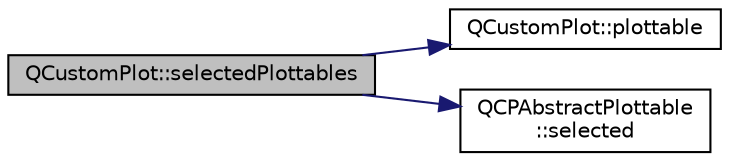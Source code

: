 digraph "QCustomPlot::selectedPlottables"
{
  edge [fontname="Helvetica",fontsize="10",labelfontname="Helvetica",labelfontsize="10"];
  node [fontname="Helvetica",fontsize="10",shape=record];
  rankdir="LR";
  Node870 [label="QCustomPlot::selectedPlottables",height=0.2,width=0.4,color="black", fillcolor="grey75", style="filled", fontcolor="black"];
  Node870 -> Node871 [color="midnightblue",fontsize="10",style="solid",fontname="Helvetica"];
  Node871 [label="QCustomPlot::plottable",height=0.2,width=0.4,color="black", fillcolor="white", style="filled",URL="$dd/d9b/class_q_custom_plot.html#adea38bdc660da9412ba69fb939031567"];
  Node870 -> Node872 [color="midnightblue",fontsize="10",style="solid",fontname="Helvetica"];
  Node872 [label="QCPAbstractPlottable\l::selected",height=0.2,width=0.4,color="black", fillcolor="white", style="filled",URL="$d4/d89/class_q_c_p_abstract_plottable.html#a0b3b514474fe93354fc74cfc144184b4"];
}
